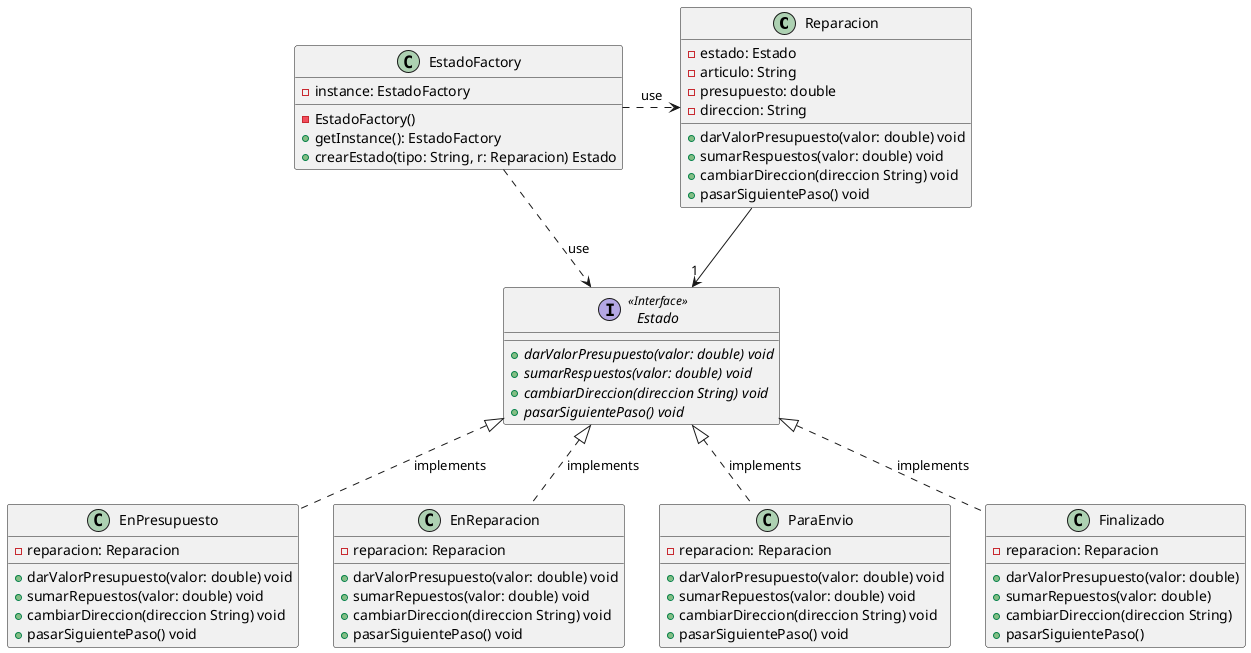 @startuml
class Reparacion {
    - estado: Estado
    - articulo: String
    - presupuesto: double
    - direccion: String
    + darValorPresupuesto(valor: double) void
    + sumarRespuestos(valor: double) void
    + cambiarDireccion(direccion String) void
    + pasarSiguientePaso() void
}

interface Estado <<Interface>> {
    + {abstract} darValorPresupuesto(valor: double) void
    + {abstract} sumarRespuestos(valor: double) void
    + {abstract} cambiarDireccion(direccion String) void
    + {abstract} pasarSiguientePaso() void
}

class EnPresupuesto {
    - reparacion: Reparacion
    + darValorPresupuesto(valor: double) void
    + sumarRepuestos(valor: double) void
    + cambiarDireccion(direccion String) void
    + pasarSiguientePaso() void
}

class EnReparacion {
    - reparacion: Reparacion
    + darValorPresupuesto(valor: double) void
    + sumarRepuestos(valor: double) void
    + cambiarDireccion(direccion String) void
    + pasarSiguientePaso() void
}
class ParaEnvio {
    - reparacion: Reparacion
    + darValorPresupuesto(valor: double) void
    + sumarRepuestos(valor: double) void
    + cambiarDireccion(direccion String) void
    + pasarSiguientePaso() void
}

class Finalizado {
    - reparacion: Reparacion
    + darValorPresupuesto(valor: double)
    + sumarRepuestos(valor: double)
    + cambiarDireccion(direccion String)
    + pasarSiguientePaso()
}

class EstadoFactory {
    - instance: EstadoFactory
    - EstadoFactory()
    + getInstance(): EstadoFactory
    + crearEstado(tipo: String, r: Reparacion) Estado
}

Reparacion -down-> "1" Estado
EnPresupuesto .up.|> Estado: implements
EnReparacion .up.|> Estado: implements
ParaEnvio .up.|> Estado: implements
Finalizado .up.|> Estado: implements
EstadoFactory .right.> Estado: use
EstadoFactory .right.> Reparacion: use




@enduml